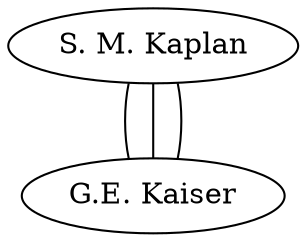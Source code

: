 graph G{
"S. M. Kaplan" -- "G.E. Kaiser"
"S. M. Kaplan" -- "G.E. Kaiser"
"S. M. Kaplan" -- "G.E. Kaiser"
}
